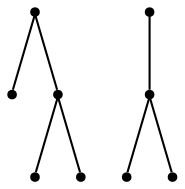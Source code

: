 graph {
  node [shape=point,comment="{\"directed\":false,\"doi\":\"10.1007/978-3-319-50106-2_7\",\"figure\":\"6 (3)\"}"]

  v0 [pos="1051.5987673119553,387.1769590833705"]
  v1 [pos="698.8186513893322,387.17695908337055"]
  v2 [pos="1007.5000724616239,387.1769590833705"]
  v3 [pos="787.0139108780022,387.17695908337055"]
  v4 [pos="875.2071037430969,387.17695908337055"]
  v5 [pos="963.4034760290765,387.1769590833705"]
  v6 [pos="919.3068795965291,387.17695908337055"]
  v7 [pos="831.1105391047583,387.17695908337055"]
  v8 [pos="742.9162970307716,387.1769590833705"]

  v0 -- v1 [id="-1",pos="1051.5987673119553,387.1769590833705 985.4569884956015,475.37221867074174 764.9718443266629,475.37221867074174 698.8186513893322,387.17695908337055"]
  v6 -- v8 [id="-2",pos="919.3068795965291,387.17695908337055 875.214448205341,453.32314147489063 787.0212553402463,453.32314147489063 742.9162970307716,387.1769590833705"]
  v6 -- v7 [id="-3",pos="919.3068795965291,387.17695908337055 897.2637956305067,418.05546601263643 853.1651007801753,418.05546601263643 831.1105391047583,387.17695908337055"]
  v5 -- v6 [id="-4",pos="963.4034760290765,387.1769590833705 949.1303879983964,391.26841029346434 936.1533273030259,393.44361622716224 919.3068795965291,387.17695908337055"]
  v2 -- v4 [id="-5",pos="1007.5000724616239,387.1769590833705 963.4076410704358,431.27406427903946 919.3131430556724,431.27406427903946 875.2071037430969,387.17695908337055"]
  v2 -- v3 [id="-6",pos="1007.5000724616239,387.1769590833705 941.3624904808381,453.32314147489063 853.1651007801753,453.32314147489063 787.0139108780022,387.17695908337055"]
  v0 -- v2 [id="-7",pos="1051.5987673119553,387.1769590833705 1041.5492855731875,390.25991034875995 1022.2128744006852,390.14723305355085 1007.5000724616239,387.1769590833705"]
}